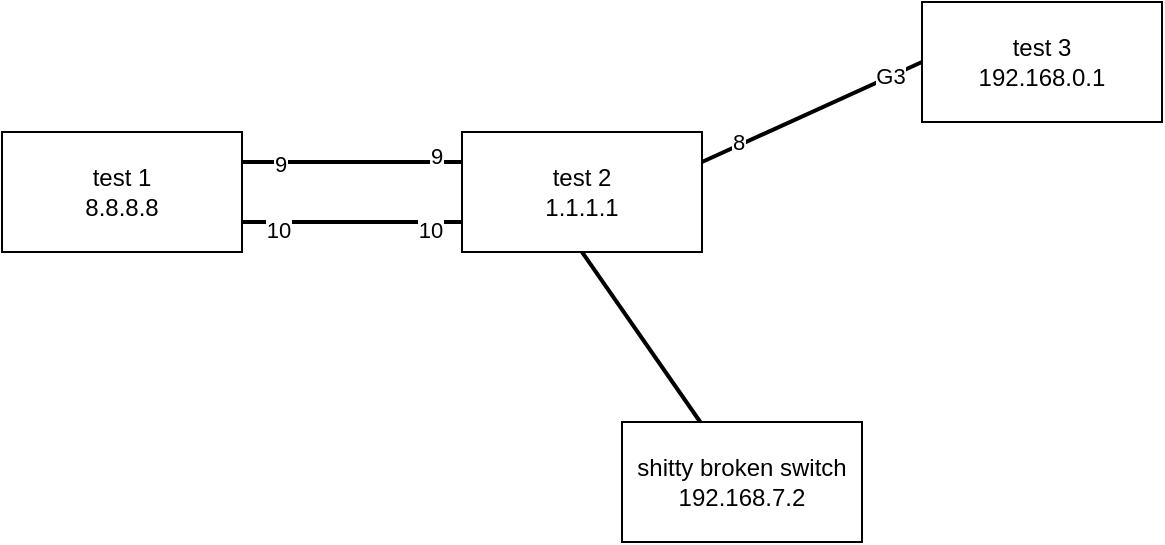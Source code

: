 <mxfile version="13.9.9" type="device"><diagram id="UoJd9zBEDjcvRBlsQVLm" name="Page-1"><mxGraphModel dx="236" dy="806" grid="1" gridSize="10" guides="1" tooltips="1" connect="1" arrows="1" fold="1" page="1" pageScale="1" pageWidth="850" pageHeight="1100" math="0" shadow="0"><root><mxCell id="0"/><mxCell id="1" parent="0"/><mxCell id="sXATqEC3BQJJhkzxeBhH-7" style="edgeStyle=none;rounded=0;orthogonalLoop=1;jettySize=auto;html=1;exitX=1;exitY=0.25;exitDx=0;exitDy=0;entryX=0;entryY=0.25;entryDx=0;entryDy=0;endArrow=none;endFill=0;strokeWidth=2;" edge="1" parent="1" source="sXATqEC3BQJJhkzxeBhH-13" target="sXATqEC3BQJJhkzxeBhH-38"><mxGeometry relative="1" as="geometry"/></mxCell><mxCell id="sXATqEC3BQJJhkzxeBhH-8" value="9" style="edgeLabel;html=1;align=center;verticalAlign=middle;resizable=0;points=[];" vertex="1" connectable="0" parent="sXATqEC3BQJJhkzxeBhH-7"><mxGeometry x="-0.669" y="-1" relative="1" as="geometry"><mxPoint x="1" as="offset"/></mxGeometry></mxCell><mxCell id="sXATqEC3BQJJhkzxeBhH-9" value="9" style="edgeLabel;html=1;align=center;verticalAlign=middle;resizable=0;points=[];" vertex="1" connectable="0" parent="sXATqEC3BQJJhkzxeBhH-7"><mxGeometry x="0.742" y="3" relative="1" as="geometry"><mxPoint x="1" as="offset"/></mxGeometry></mxCell><mxCell id="sXATqEC3BQJJhkzxeBhH-10" style="edgeStyle=none;rounded=0;orthogonalLoop=1;jettySize=auto;html=1;exitX=1;exitY=0.75;exitDx=0;exitDy=0;entryX=0;entryY=0.75;entryDx=0;entryDy=0;endArrow=none;endFill=0;strokeWidth=2;" edge="1" parent="1" source="sXATqEC3BQJJhkzxeBhH-13" target="sXATqEC3BQJJhkzxeBhH-38"><mxGeometry relative="1" as="geometry"/></mxCell><mxCell id="sXATqEC3BQJJhkzxeBhH-11" value="10" style="edgeLabel;html=1;align=center;verticalAlign=middle;resizable=0;points=[];" vertex="1" connectable="0" parent="sXATqEC3BQJJhkzxeBhH-10"><mxGeometry x="-0.691" y="-4" relative="1" as="geometry"><mxPoint x="1" as="offset"/></mxGeometry></mxCell><mxCell id="sXATqEC3BQJJhkzxeBhH-12" value="10" style="edgeLabel;html=1;align=center;verticalAlign=middle;resizable=0;points=[];" vertex="1" connectable="0" parent="sXATqEC3BQJJhkzxeBhH-10"><mxGeometry x="0.678" y="-4" relative="1" as="geometry"><mxPoint x="1" as="offset"/></mxGeometry></mxCell><mxCell id="sXATqEC3BQJJhkzxeBhH-13" value="test 1&lt;br&gt;8.8.8.8" style="rounded=0;whiteSpace=wrap;html=1;" vertex="1" parent="1"><mxGeometry x="1330" y="315" width="120" height="60" as="geometry"/></mxCell><mxCell id="sXATqEC3BQJJhkzxeBhH-32" style="edgeStyle=none;rounded=0;orthogonalLoop=1;jettySize=auto;html=1;exitX=1;exitY=0.25;exitDx=0;exitDy=0;entryX=0;entryY=0.5;entryDx=0;entryDy=0;endArrow=none;endFill=0;strokeWidth=2;" edge="1" parent="1" source="sXATqEC3BQJJhkzxeBhH-38" target="sXATqEC3BQJJhkzxeBhH-39"><mxGeometry relative="1" as="geometry"/></mxCell><mxCell id="sXATqEC3BQJJhkzxeBhH-33" value="8" style="edgeLabel;html=1;align=center;verticalAlign=middle;resizable=0;points=[];" vertex="1" connectable="0" parent="sXATqEC3BQJJhkzxeBhH-32"><mxGeometry x="-0.667" y="2" relative="1" as="geometry"><mxPoint as="offset"/></mxGeometry></mxCell><mxCell id="sXATqEC3BQJJhkzxeBhH-34" value="G3" style="edgeLabel;html=1;align=center;verticalAlign=middle;resizable=0;points=[];" vertex="1" connectable="0" parent="sXATqEC3BQJJhkzxeBhH-32"><mxGeometry x="0.711" relative="1" as="geometry"><mxPoint as="offset"/></mxGeometry></mxCell><mxCell id="sXATqEC3BQJJhkzxeBhH-64" style="rounded=0;orthogonalLoop=1;jettySize=auto;html=1;exitX=0.5;exitY=1;exitDx=0;exitDy=0;endArrow=none;endFill=0;strokeWidth=2;" edge="1" parent="1" source="sXATqEC3BQJJhkzxeBhH-38" target="sXATqEC3BQJJhkzxeBhH-63"><mxGeometry relative="1" as="geometry"/></mxCell><mxCell id="sXATqEC3BQJJhkzxeBhH-38" value="test 2&lt;br&gt;1.1.1.1" style="rounded=0;whiteSpace=wrap;html=1;" vertex="1" parent="1"><mxGeometry x="1560" y="315" width="120" height="60" as="geometry"/></mxCell><mxCell id="sXATqEC3BQJJhkzxeBhH-39" value="test 3&lt;br&gt;192.168.0.1" style="rounded=0;whiteSpace=wrap;html=1;" vertex="1" parent="1"><mxGeometry x="1790" y="250" width="120" height="60" as="geometry"/></mxCell><mxCell id="sXATqEC3BQJJhkzxeBhH-63" value="shitty broken switch&lt;br&gt;192.168.7.2" style="rounded=0;whiteSpace=wrap;html=1;" vertex="1" parent="1"><mxGeometry x="1640" y="460" width="120" height="60" as="geometry"/></mxCell></root></mxGraphModel></diagram></mxfile>